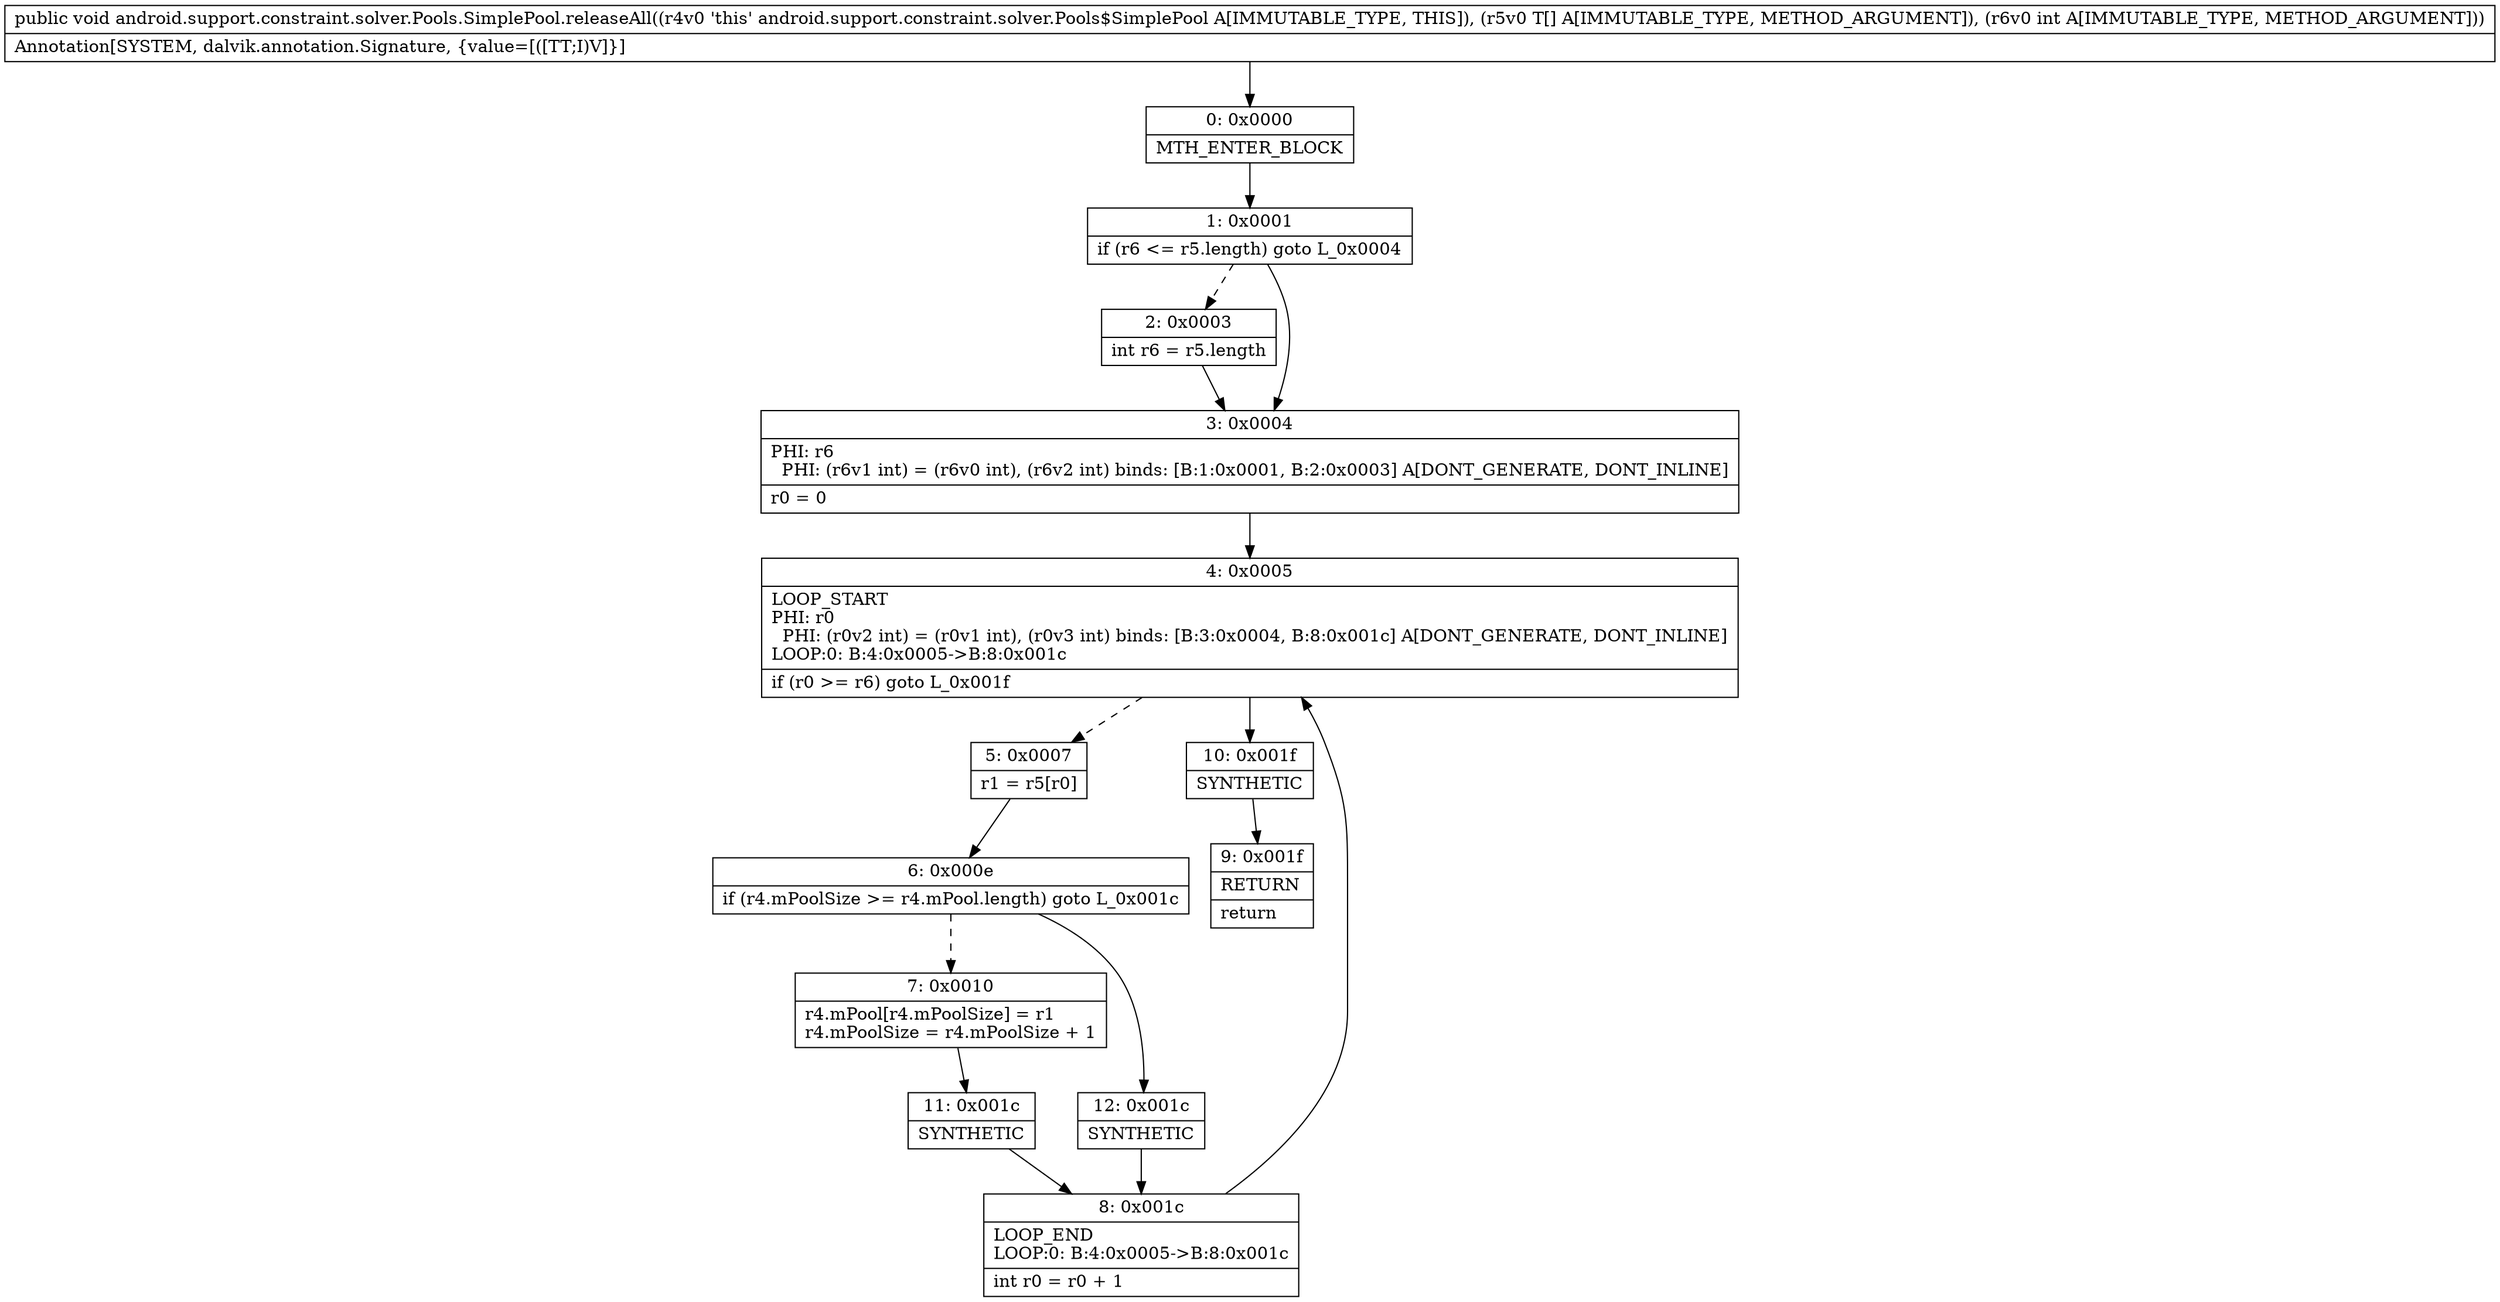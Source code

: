 digraph "CFG forandroid.support.constraint.solver.Pools.SimplePool.releaseAll([Ljava\/lang\/Object;I)V" {
Node_0 [shape=record,label="{0\:\ 0x0000|MTH_ENTER_BLOCK\l}"];
Node_1 [shape=record,label="{1\:\ 0x0001|if (r6 \<= r5.length) goto L_0x0004\l}"];
Node_2 [shape=record,label="{2\:\ 0x0003|int r6 = r5.length\l}"];
Node_3 [shape=record,label="{3\:\ 0x0004|PHI: r6 \l  PHI: (r6v1 int) = (r6v0 int), (r6v2 int) binds: [B:1:0x0001, B:2:0x0003] A[DONT_GENERATE, DONT_INLINE]\l|r0 = 0\l}"];
Node_4 [shape=record,label="{4\:\ 0x0005|LOOP_START\lPHI: r0 \l  PHI: (r0v2 int) = (r0v1 int), (r0v3 int) binds: [B:3:0x0004, B:8:0x001c] A[DONT_GENERATE, DONT_INLINE]\lLOOP:0: B:4:0x0005\-\>B:8:0x001c\l|if (r0 \>= r6) goto L_0x001f\l}"];
Node_5 [shape=record,label="{5\:\ 0x0007|r1 = r5[r0]\l}"];
Node_6 [shape=record,label="{6\:\ 0x000e|if (r4.mPoolSize \>= r4.mPool.length) goto L_0x001c\l}"];
Node_7 [shape=record,label="{7\:\ 0x0010|r4.mPool[r4.mPoolSize] = r1\lr4.mPoolSize = r4.mPoolSize + 1\l}"];
Node_8 [shape=record,label="{8\:\ 0x001c|LOOP_END\lLOOP:0: B:4:0x0005\-\>B:8:0x001c\l|int r0 = r0 + 1\l}"];
Node_9 [shape=record,label="{9\:\ 0x001f|RETURN\l|return\l}"];
Node_10 [shape=record,label="{10\:\ 0x001f|SYNTHETIC\l}"];
Node_11 [shape=record,label="{11\:\ 0x001c|SYNTHETIC\l}"];
Node_12 [shape=record,label="{12\:\ 0x001c|SYNTHETIC\l}"];
MethodNode[shape=record,label="{public void android.support.constraint.solver.Pools.SimplePool.releaseAll((r4v0 'this' android.support.constraint.solver.Pools$SimplePool A[IMMUTABLE_TYPE, THIS]), (r5v0 T[] A[IMMUTABLE_TYPE, METHOD_ARGUMENT]), (r6v0 int A[IMMUTABLE_TYPE, METHOD_ARGUMENT]))  | Annotation[SYSTEM, dalvik.annotation.Signature, \{value=[([TT;I)V]\}]\l}"];
MethodNode -> Node_0;
Node_0 -> Node_1;
Node_1 -> Node_2[style=dashed];
Node_1 -> Node_3;
Node_2 -> Node_3;
Node_3 -> Node_4;
Node_4 -> Node_5[style=dashed];
Node_4 -> Node_10;
Node_5 -> Node_6;
Node_6 -> Node_7[style=dashed];
Node_6 -> Node_12;
Node_7 -> Node_11;
Node_8 -> Node_4;
Node_10 -> Node_9;
Node_11 -> Node_8;
Node_12 -> Node_8;
}

